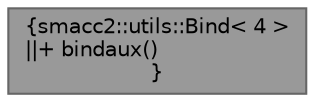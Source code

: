 digraph "smacc2::utils::Bind&lt; 4 &gt;"
{
 // LATEX_PDF_SIZE
  bgcolor="transparent";
  edge [fontname=Helvetica,fontsize=10,labelfontname=Helvetica,labelfontsize=10];
  node [fontname=Helvetica,fontsize=10,shape=box,height=0.2,width=0.4];
  Node1 [label="{smacc2::utils::Bind\< 4 \>\n||+ bindaux()\l}",height=0.2,width=0.4,color="gray40", fillcolor="grey60", style="filled", fontcolor="black",tooltip=" "];
}
